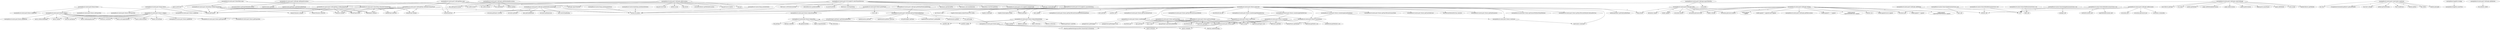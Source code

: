 digraph CallGraph {
    "umontpellier.erl.calculs.part2.Parser::configure" -> "parser::setCompilerOptions";
    "umontpellier.erl.calculs.part2.Parser::configure" -> "JavaCore::getOptions";
    "umontpellier.erl.calculs.part2.Parser::configure" -> "ASTParser::newParser";
    "umontpellier.erl.calculs.part2.Parser::configure" -> "parser::setEnvironment";
    "umontpellier.erl.calculs.part2.Parser::configure" -> "umontpellier.erl.calculs.part2.Parser::getJREPath";
    "umontpellier.erl.calculs.part2.Parser::configure" -> "parser::setBindingsRecovery";
    "umontpellier.erl.calculs.part2.Parser::configure" -> "parser::setKind";
    "umontpellier.erl.calculs.part2.Parser::configure" -> "parser::setUnitName";
    "umontpellier.erl.calculs.part2.Parser::configure" -> "umontpellier.erl.calculs.part2.Parser::getProjectPath";
    "umontpellier.erl.calculs.part2.Parser::configure" -> "parser::setResolveBindings";
    "umontpellier.erl.calculs.Visitor.FieldDeclarationVisitor::visit" -> "visit";
    "umontpellier.erl.calculs.Visitor.FieldDeclarationVisitor::visit" -> "fields::add";
    "umontpellier.erl.calculs.Visitor.MethodDeclarationVisitor::visit" -> "methods::add";
    "umontpellier.erl.calculs.Visitor.MethodDeclarationVisitor::visit" -> "visit";
    "umontpellier.erl.calculs.part1.LineCounter::countLines" -> "line::trim";
    "umontpellier.erl.calculs.part1.LineCounter::countLines" -> "((CompilationUnit)method.getRoot())::getLineNumber" [label="2"];
    "umontpellier.erl.calculs.part1.LineCounter::countLines" -> "line.trim()::isEmpty";
    "umontpellier.erl.calculs.part1.LineCounter::countLines" -> "method::getStartPosition" [label="2"];
    "umontpellier.erl.calculs.part1.LineCounter::countLines" -> "Files::readAllLines";
    "umontpellier.erl.calculs.part1.LineCounter::countLines" -> "method::getRoot" [label="2"];
    "umontpellier.erl.calculs.part1.LineCounter::countLines" -> "file::toPath";
    "umontpellier.erl.calculs.part1.LineCounter::countLines" -> "method::getLength";
    "umontpellier.erl.calculs.part2.Parser::listJavaProjectFiles" -> "umontpellier.erl.calculs.part2.Parser::listJavaFiles";
    "umontpellier.erl.calculs.part2.Parser::listJavaProjectFiles" -> "umontpellier.erl.calculs.part2.Parser::getProjectPath";
    "umontpellier.erl.calculs.part1.ParserMain::verifierCheminProjet" -> "System.err::println";
    "umontpellier.erl.calculs.part1.ParserMain::verifierCheminProjet" -> "System::getProperty" [label="2"];
    "umontpellier.erl.calculs.part1.ParserMain::verifierCheminProjet" -> "cheminUtilisateur::isEmpty" [label="2"];
    "umontpellier.erl.calculs.part1.ParserMain::verifierCheminProjet" -> "inputReader::readLine";
    "umontpellier.erl.calculs.part1.ParserMain::verifierCheminProjet" -> "dossierProjet::exists";
    "umontpellier.erl.calculs.part1.ParserMain::verifierCheminProjet" -> "cheminUtilisateur::endsWith";
    "umontpellier.erl.calculs.part1.Parser::countClasses" -> "parse::accept";
    "umontpellier.erl.calculs.part1.Parser::countClasses" -> "umontpellier.erl.calculs.part1.Parser::parse";
    "umontpellier.erl.calculs.part1.Parser::countClasses" -> "typeVisitor::getTypes";
    "umontpellier.erl.calculs.part1.Parser::countClasses" -> "typeVisitor.getTypes()::size";
    "umontpellier.erl.calculs.InnerDump::printInnerAttributes" -> "System.out::println" [label="2"];
    "umontpellier.erl.calculs.part2.CallGraph::toString" -> "builder.append('\n ').append(methods.size())::append";
    "umontpellier.erl.calculs.part2.CallGraph::toString" -> "invocations::get" [label="2"];
    "umontpellier.erl.calculs.part2.CallGraph::toString" -> "invocations.get(source)::get";
    "umontpellier.erl.calculs.part2.CallGraph::toString" -> "builder.append('\n ').append(getNbInvocations())::append";
    "umontpellier.erl.calculs.part2.CallGraph::toString" -> "builder.append('\n ')::append" [label="2"];
    "umontpellier.erl.calculs.part2.CallGraph::toString" -> "builder.append(' (').append(count)::append";
    "umontpellier.erl.calculs.part2.CallGraph::toString" -> "umontpellier.erl.calculs.part2.CallGraph::getNbInvocations";
    "umontpellier.erl.calculs.part2.CallGraph::toString" -> "builder.append('\t--> ')::append";
    "umontpellier.erl.calculs.part2.CallGraph::toString" -> "builder::append" [label="9"];
    "umontpellier.erl.calculs.part2.CallGraph::toString" -> "invocations.get(source)::keySet";
    "umontpellier.erl.calculs.part2.CallGraph::toString" -> "methods::size";
    "umontpellier.erl.calculs.part2.CallGraph::toString" -> "builder.append(source)::append";
    "umontpellier.erl.calculs.part2.CallGraph::toString" -> "invocations::keySet";
    "umontpellier.erl.calculs.part2.CallGraph::toString" -> "builder.append(' (')::append";
    "umontpellier.erl.calculs.part2.CallGraph::toString" -> "builder::toString";
    "umontpellier.erl.calculs.Dump::printAttributes" -> "System.out::println" [label="5"];
    "umontpellier.erl.calculs.part1.Parser::printCount" -> "umontpellier.erl.calculs.part1.Parser::countAverageFieldsPerClass";
    "umontpellier.erl.calculs.part1.Parser::printCount" -> "umontpellier.erl.calculs.part1.Parser::countClasses";
    "umontpellier.erl.calculs.part1.Parser::printCount" -> "umontpellier.erl.calculs.part1.Parser::getTop10PercentClassesMethods";
    "umontpellier.erl.calculs.part1.Parser::printCount" -> "classMethodCount::get";
    "umontpellier.erl.calculs.part1.Parser::printCount" -> "umontpellier.erl.calculs.part1.Parser::countLines";
    "umontpellier.erl.calculs.part1.Parser::printCount" -> "method::getName";
    "umontpellier.erl.calculs.part1.Parser::printCount" -> "LineCounter::countLines";
    "umontpellier.erl.calculs.part1.Parser::printCount" -> "umontpellier.erl.calculs.part1.Parser::getTop10PercentClassesFields";
    "umontpellier.erl.calculs.part1.Parser::printCount" -> "System.out::println" [label="26"];
    "umontpellier.erl.calculs.part1.Parser::printCount" -> "umontpellier.erl.calculs.part1.Parser::getClassFieldCount";
    "umontpellier.erl.calculs.part1.Parser::printCount" -> "umontpellier.erl.calculs.part1.Parser::countPackages";
    "umontpellier.erl.calculs.part1.Parser::printCount" -> "umontpellier.erl.calculs.part1.Parser::countAverageLinesPerMethod";
    "umontpellier.erl.calculs.part1.Parser::printCount" -> "top10PercentMethodsPerClass::entrySet";
    "umontpellier.erl.calculs.part1.Parser::printCount" -> "umontpellier.erl.calculs.part1.Parser::getMaxParameters";
    "umontpellier.erl.calculs.part1.Parser::printCount" -> "umontpellier.erl.calculs.part1.Parser::getClassMethods";
    "umontpellier.erl.calculs.part1.Parser::printCount" -> "umontpellier.erl.calculs.part1.Parser::getClassesWithMoreThanXMethods";
    "umontpellier.erl.calculs.part1.Parser::printCount" -> "umontpellier.erl.calculs.part1.Parser::listJavaFilesForFolder";
    "umontpellier.erl.calculs.part1.Parser::printCount" -> "umontpellier.erl.calculs.part1.Parser::getTop10PercentMethodsCodeLinePerClass";
    "umontpellier.erl.calculs.part1.Parser::printCount" -> "method.getName()::getFullyQualifiedName";
    "umontpellier.erl.calculs.part1.Parser::printCount" -> "entry::getKey" [label="3"];
    "umontpellier.erl.calculs.part1.Parser::printCount" -> "umontpellier.erl.calculs.part1.Parser::countMethods";
    "umontpellier.erl.calculs.part1.Parser::printCount" -> "umontpellier.erl.calculs.part1.Parser::getTop10PercentClassesBothMethodsAndFields";
    "umontpellier.erl.calculs.part1.Parser::printCount" -> "entry::getValue" [label="3"];
    "umontpellier.erl.calculs.part1.Parser::printCount" -> "javaFiles::size";
    "umontpellier.erl.calculs.part1.Parser::printCount" -> "umontpellier.erl.calculs.part1.Parser::countAverageMethodsPerClass";
    "umontpellier.erl.calculs.part1.Parser::printCount" -> "umontpellier.erl.calculs.part1.Parser::getClassMethodCount";
    "umontpellier.erl.calculs.part1.Parser::printCount" -> "String::format" [label="3"];
    "umontpellier.erl.calculs.Visitor.TypeDeclarationVisitor::visit" -> "types::add";
    "umontpellier.erl.calculs.Visitor.TypeDeclarationVisitor::visit" -> "visit";
    "umontpellier.erl.AppTest::testApp" -> "umontpellier.erl.AppTest::assertTrue";
    "umontpellier.erl.calculs.part2.GUI.GraphGUI::convertDotToSvg" -> "e::printStackTrace";
    "umontpellier.erl.calculs.part2.GUI.GraphGUI::convertDotToSvg" -> "Graphviz::fromGraph";
    "umontpellier.erl.calculs.part2.GUI.GraphGUI::convertDotToSvg" -> "Graphviz.fromGraph(g)::render";
    "umontpellier.erl.calculs.part2.GUI.GraphGUI::convertDotToSvg" -> "new Parser()::read";
    "umontpellier.erl.calculs.part2.GUI.GraphGUI::convertDotToSvg" -> "System.out::println";
    "umontpellier.erl.calculs.part2.GUI.GraphGUI::convertDotToSvg" -> "Graphviz.fromGraph(g).render(Format.SVG)::toFile";
    "umontpellier.erl.calculs.part2.CallGraph::addSuperInvocations" -> "this::addMethod";
    "umontpellier.erl.calculs.part2.CallGraph::addSuperInvocations" -> "this::addInvocation";
    "umontpellier.erl.calculs.part2.CallGraph::addSuperInvocations" -> "invocationCollector::getSuperMethodInvocations";
    "umontpellier.erl.calculs.part2.CallGraph::addSuperInvocations" -> "superInvocation::getName";
    "umontpellier.erl.calculs.part2.CallGraph::addSuperInvocations" -> "superInvocation.getName()::getFullyQualifiedName";
    "umontpellier.erl.calculs.part1.Parser::countPackages" -> "packageVisitor.getPackages()::size";
    "umontpellier.erl.calculs.part1.Parser::countPackages" -> "parse::accept";
    "umontpellier.erl.calculs.part1.Parser::countPackages" -> "umontpellier.erl.calculs.part1.Parser::parse";
    "umontpellier.erl.calculs.part1.Parser::countPackages" -> "packageVisitor::getPackages";
    "umontpellier.erl.calculs.part1.Parser::Parser" -> "umontpellier.erl.calculs.part1.Parser::setJREPath";
    "umontpellier.erl.calculs.part1.Parser::Parser" -> "System::getProperty";
    "umontpellier.erl.calculs.part1.Parser::Parser" -> "umontpellier.erl.calculs.part1.Parser::setProjectPath";
    "umontpellier.erl.calculs.part1.Parser::Parser" -> "umontpellier.erl.calculs.part1.Parser::configure";
    "umontpellier.erl.calculs.part2.GUI.GraphGUI::selectProjectDirectory" -> "fileChooser::setFileSelectionMode";
    "umontpellier.erl.calculs.part2.GUI.GraphGUI::selectProjectDirectory" -> "selectedDirectory::getAbsolutePath" [label="3"];
    "umontpellier.erl.calculs.part2.GUI.GraphGUI::selectProjectDirectory" -> "ex::printStackTrace";
    "umontpellier.erl.calculs.part2.GUI.GraphGUI::selectProjectDirectory" -> "fileChooser::showOpenDialog";
    "umontpellier.erl.calculs.part2.GUI.GraphGUI::selectProjectDirectory" -> "fileChooser::getSelectedFile";
    "umontpellier.erl.calculs.part2.GUI.GraphGUI::selectProjectDirectory" -> "fileChooser::setCurrentDirectory";
    "umontpellier.erl.calculs.part2.GUI.GraphGUI::selectProjectDirectory" -> "JOptionPane::showMessageDialog";
    "umontpellier.erl.calculs.part2.GUI.GraphGUI::selectProjectDirectory" -> "umontpellier.erl.calculs.part2.GUI.GraphGUI::displayGraph";
    "umontpellier.erl.calculs.part2.GUI.GraphGUI::selectProjectDirectory" -> "callGraph::exportToDotFile";
    "umontpellier.erl.calculs.part2.GUI.GraphGUI::selectProjectDirectory" -> "System::getProperty";
    "umontpellier.erl.calculs.part2.GUI.GraphGUI::selectProjectDirectory" -> "System.out::println" [label="2"];
    "umontpellier.erl.calculs.part2.GUI.GraphGUI::selectProjectDirectory" -> "umontpellier.erl.calculs.part2.GUI.GraphGUI::convertDotToSvg";
    "umontpellier.erl.calculs.part2.GUI.GraphGUI::selectProjectDirectory" -> "CallGraph::createCallGraph";
    "umontpellier.erl.calculs.part2.CallGraph::getMethodFullyQualifiedName" -> "umontpellier.erl.calculs.part2.CallGraph::getClassFullyQualifiedName";
    "umontpellier.erl.calculs.part2.CallGraph::getMethodFullyQualifiedName" -> "method::getName";
    "umontpellier.erl.calculs.part1.Parser::countAverageLinesPerMethod" -> "umontpellier.erl.calculs.part1.Parser::countMethods";
    "umontpellier.erl.calculs.part1.Parser::countAverageLinesPerMethod" -> "umontpellier.erl.calculs.part1.Parser::countLines";
    "umontpellier.erl.calculs.part2.CallGraphMain::main" -> "e::printStackTrace";
    "umontpellier.erl.calculs.part2.CallGraphMain::main" -> "callGraph::exportToDotFile";
    "umontpellier.erl.calculs.part2.CallGraphMain::main" -> "umontpellier.erl.calculs.part2.CallGraphMain::verifierCheminProjet";
    "umontpellier.erl.calculs.part2.CallGraphMain::main" -> "umontpellier.erl.calculs.part2.CallGraphMain::demanderCheminProjet";
    "umontpellier.erl.calculs.part2.CallGraphMain::main" -> "System.out::println" [label="2"];
    "umontpellier.erl.calculs.part2.CallGraphMain::main" -> "CallGraph::createCallGraph";
    "umontpellier.erl.calculs.part2.CallGraph::toDot" -> "builder::append" [label="4"];
    "umontpellier.erl.calculs.part2.CallGraph::toDot" -> "invocations.get(source)::keySet";
    "umontpellier.erl.calculs.part2.CallGraph::toDot" -> "invocations::get" [label="2"];
    "umontpellier.erl.calculs.part2.CallGraph::toDot" -> "invocations.get(source)::get";
    "umontpellier.erl.calculs.part2.CallGraph::toDot" -> "destination::replace";
    "umontpellier.erl.calculs.part2.CallGraph::toDot" -> "invocations::keySet";
    "umontpellier.erl.calculs.part2.CallGraph::toDot" -> "String::format" [label="2"];
    "umontpellier.erl.calculs.part2.CallGraph::toDot" -> "builder::toString";
    "umontpellier.erl.calculs.Visitor.MethodInvocationsVisitor::visit" -> "methodInvocations::add";
    "umontpellier.erl.calculs.Visitor.MethodInvocationsVisitor::visit" -> "visit" [label="2"];
    "umontpellier.erl.calculs.Visitor.MethodInvocationsVisitor::visit" -> "superMethodInvocations::add";
    "umontpellier.erl.calculs.part1.Parser::getClassMethods" -> "classMethods::put";
    "umontpellier.erl.calculs.part1.Parser::getClassMethods" -> "type::getName";
    "umontpellier.erl.calculs.part1.Parser::getClassMethods" -> "methodVisitor::getMethods";
    "umontpellier.erl.calculs.part1.Parser::getClassMethods" -> "parse::accept";
    "umontpellier.erl.calculs.part1.Parser::getClassMethods" -> "umontpellier.erl.calculs.part1.Parser::parse";
    "umontpellier.erl.calculs.part1.Parser::getClassMethods" -> "typeVisitor::getTypes";
    "umontpellier.erl.calculs.part1.Parser::getClassMethods" -> "type.getName()::getFullyQualifiedName";
    "umontpellier.erl.calculs.part1.Parser::getClassMethods" -> "type::accept";
    "umontpellier.erl.calculs.part1.Parser::listJavaFilesForFolder" -> "javaFiles::add";
    "umontpellier.erl.calculs.part1.Parser::listJavaFilesForFolder" -> "fileEntry.getName()::endsWith";
    "umontpellier.erl.calculs.part1.Parser::listJavaFilesForFolder" -> "umontpellier.erl.calculs.part1.Parser::listJavaFilesForFolder";
    "umontpellier.erl.calculs.part1.Parser::listJavaFilesForFolder" -> "javaFiles::addAll";
    "umontpellier.erl.calculs.part1.Parser::listJavaFilesForFolder" -> "fileEntry::getName";
    "umontpellier.erl.calculs.part1.Parser::listJavaFilesForFolder" -> "folder::isDirectory";
    "umontpellier.erl.calculs.part1.Parser::listJavaFilesForFolder" -> "folder::listFiles";
    "umontpellier.erl.calculs.part1.Parser::listJavaFilesForFolder" -> "fileEntry::isDirectory";
    "umontpellier.erl.calculs.part1.ParserMain::demanderCheminProjet" -> "System.err::println";
    "umontpellier.erl.calculs.part1.ParserMain::demanderCheminProjet" -> "System::getProperty" [label="2"];
    "umontpellier.erl.calculs.part1.ParserMain::demanderCheminProjet" -> "inputReader::readLine" [label="2"];
    "umontpellier.erl.calculs.part1.ParserMain::demanderCheminProjet" -> "cheminProjet::endsWith" [label="2"];
    "umontpellier.erl.calculs.part1.ParserMain::demanderCheminProjet" -> "System.out::println" [label="2"];
    "umontpellier.erl.calculs.part1.ParserMain::demanderCheminProjet" -> "cheminProjet::isEmpty" [label="2"];
    "umontpellier.erl.calculs.part1.ParserMain::demanderCheminProjet" -> "dossierProjet::exists";
    "umontpellier.erl.calculs.part1.ParserMain::main" -> "e::printStackTrace";
    "umontpellier.erl.calculs.part1.ParserMain::main" -> "parser::printCount";
    "umontpellier.erl.calculs.part1.ParserMain::main" -> "umontpellier.erl.calculs.part1.ParserMain::verifierCheminProjet";
    "umontpellier.erl.calculs.part1.ParserMain::main" -> "umontpellier.erl.calculs.part1.ParserMain::demanderCheminProjet";
    "umontpellier.erl.calculs.part2.CallGraph::addInvocation" -> "methods::add" [label="2"];
    "umontpellier.erl.calculs.part2.CallGraph::addInvocation" -> "invocations::get";
    "umontpellier.erl.calculs.part2.CallGraph::addInvocation" -> "invocations::put";
    "umontpellier.erl.calculs.part2.CallGraph::addInvocation" -> "invocations.get(source)::put";
    "umontpellier.erl.calculs.part2.CallGraph::addInvocation" -> "invocations::containsKey";
    "umontpellier.erl.calculs.part2.CallGraph::getClassFullyQualifiedName" -> "root::getPackage" [label="2"];
    "umontpellier.erl.calculs.part2.CallGraph::getClassFullyQualifiedName" -> "typeDeclaration::getRoot" [label="2"];
    "umontpellier.erl.calculs.part2.CallGraph::getClassFullyQualifiedName" -> "typeDeclaration.getRoot()::getClass";
    "umontpellier.erl.calculs.part2.CallGraph::getClassFullyQualifiedName" -> "root.getPackage().getName()::getFullyQualifiedName";
    "umontpellier.erl.calculs.part2.CallGraph::getClassFullyQualifiedName" -> "typeDeclaration::getName";
    "umontpellier.erl.calculs.part2.CallGraph::getClassFullyQualifiedName" -> "root.getPackage()::getName";
    "umontpellier.erl.calculs.part2.CallGraph::getClassFullyQualifiedName" -> "typeDeclaration.getName()::getIdentifier";
    "umontpellier.erl.calculs.part1.Parser::countMethods" -> "methodVisitor::getMethods";
    "umontpellier.erl.calculs.part1.Parser::countMethods" -> "parse::accept";
    "umontpellier.erl.calculs.part1.Parser::countMethods" -> "umontpellier.erl.calculs.part1.Parser::parse";
    "umontpellier.erl.calculs.part1.Parser::countMethods" -> "methodVisitor.getMethods()::size";
    "umontpellier.erl.calculs.part1.Parser::getClassFields" -> "type::getName";
    "umontpellier.erl.calculs.part1.Parser::getClassFields" -> "classFields::put";
    "umontpellier.erl.calculs.part1.Parser::getClassFields" -> "fieldVisitor::getFields";
    "umontpellier.erl.calculs.part1.Parser::getClassFields" -> "parse::accept";
    "umontpellier.erl.calculs.part1.Parser::getClassFields" -> "umontpellier.erl.calculs.part1.Parser::parse";
    "umontpellier.erl.calculs.part1.Parser::getClassFields" -> "typeVisitor::getTypes";
    "umontpellier.erl.calculs.part1.Parser::getClassFields" -> "type.getName()::getFullyQualifiedName";
    "umontpellier.erl.calculs.part1.Parser::getClassFields" -> "type::accept";
    "umontpellier.erl.calculs.part2.CallGraphMain::verifierCheminProjet" -> "System.err::println";
    "umontpellier.erl.calculs.part2.CallGraphMain::verifierCheminProjet" -> "System::getProperty" [label="2"];
    "umontpellier.erl.calculs.part2.CallGraphMain::verifierCheminProjet" -> "cheminUtilisateur::isEmpty" [label="2"];
    "umontpellier.erl.calculs.part2.CallGraphMain::verifierCheminProjet" -> "inputReader::readLine";
    "umontpellier.erl.calculs.part2.CallGraphMain::verifierCheminProjet" -> "dossierProjet::exists";
    "umontpellier.erl.calculs.part2.CallGraphMain::verifierCheminProjet" -> "cheminUtilisateur::endsWith";
    "umontpellier.erl.calculs.part2.CallGraph::getMethodInvocationName" -> "umontpellier.erl.calculs.part2.CallGraph::getClassFullyQualifiedName";
    "umontpellier.erl.calculs.part2.CallGraph::getMethodInvocationName" -> "invocation::getExpression";
    "umontpellier.erl.calculs.part2.CallGraph::getMethodInvocationName" -> "expr::resolveTypeBinding";
    "umontpellier.erl.calculs.part2.CallGraph::getMethodInvocationName" -> "invocation.getName()::toString" [label="3"];
    "umontpellier.erl.calculs.part2.CallGraph::getMethodInvocationName" -> "invocation::getName" [label="3"];
    "umontpellier.erl.calculs.part2.CallGraph::getMethodInvocationName" -> "type::getQualifiedName";
    "umontpellier.erl.calculs.part2.CallGraph::exportToDotFile" -> "umontpellier.erl.calculs.part2.CallGraph::toDot";
    "umontpellier.erl.calculs.part2.CallGraph::exportToDotFile" -> "out::println";
    "umontpellier.erl.calculs.part1.Parser::configure" -> "parser::setCompilerOptions";
    "umontpellier.erl.calculs.part1.Parser::configure" -> "JavaCore::getOptions";
    "umontpellier.erl.calculs.part1.Parser::configure" -> "ASTParser::newParser";
    "umontpellier.erl.calculs.part1.Parser::configure" -> "parser::setEnvironment";
    "umontpellier.erl.calculs.part1.Parser::configure" -> "parser::setBindingsRecovery";
    "umontpellier.erl.calculs.part1.Parser::configure" -> "umontpellier.erl.calculs.part1.Parser::getJREPath";
    "umontpellier.erl.calculs.part1.Parser::configure" -> "parser::setKind";
    "umontpellier.erl.calculs.part1.Parser::configure" -> "parser::setUnitName";
    "umontpellier.erl.calculs.part1.Parser::configure" -> "parser::setResolveBindings";
    "umontpellier.erl.calculs.part1.Parser::configure" -> "umontpellier.erl.calculs.part1.Parser::getProjectPath";
    "umontpellier.erl.calculs.Dump::printInnerAttributes" -> "System.out::println" [label="2"];
    "umontpellier.erl.calculs.part1.Parser::countAverageFieldsPerClass" -> "umontpellier.erl.calculs.part1.Parser::countFields";
    "umontpellier.erl.calculs.part1.Parser::countAverageFieldsPerClass" -> "umontpellier.erl.calculs.part1.Parser::countClasses";
    "umontpellier.erl.calculs.part2.CallGraph::addMethod" -> "methods::add";
    "umontpellier.erl.calculs.part2.CallGraph::createCallGraph" -> "classCollector::getTypes";
    "umontpellier.erl.calculs.part2.CallGraph::createCallGraph" -> "cls::accept";
    "umontpellier.erl.calculs.part2.CallGraph::createCallGraph" -> "partial::getMethods";
    "umontpellier.erl.calculs.part2.CallGraph::createCallGraph" -> "graph::addMethodAndInvocations";
    "umontpellier.erl.calculs.part2.CallGraph::createCallGraph" -> "graph::addInvocations";
    "umontpellier.erl.calculs.part2.CallGraph::createCallGraph" -> "partial::getInvocations";
    "umontpellier.erl.calculs.part2.CallGraph::createCallGraph" -> "graph.parser::parseProject";
    "umontpellier.erl.calculs.part2.CallGraph::createCallGraph" -> "CallGraph::createCallGraph";
    "umontpellier.erl.calculs.part2.CallGraph::createCallGraph" -> "graph::addMethods";
    "umontpellier.erl.calculs.part2.CallGraph::createCallGraph" -> "cUnit::accept";
    "umontpellier.erl.calculs.part2.CallGraph::createCallGraph" -> "methodCollector::getMethods";
    "umontpellier.erl.calculs.part1.Parser::parse" -> "parser::setSource";
    "umontpellier.erl.calculs.part1.Parser::parse" -> "FileUtils.readFileToString(sourceFile,(Charset)null)::toCharArray";
    "umontpellier.erl.calculs.part1.Parser::parse" -> "FileUtils::readFileToString";
    "umontpellier.erl.calculs.part1.Parser::parse" -> "parser::createAST";
    "umontpellier.erl.calculs.part2.CallGraphMain::demanderCheminProjet" -> "System.err::println";
    "umontpellier.erl.calculs.part2.CallGraphMain::demanderCheminProjet" -> "System::getProperty" [label="2"];
    "umontpellier.erl.calculs.part2.CallGraphMain::demanderCheminProjet" -> "inputReader::readLine" [label="2"];
    "umontpellier.erl.calculs.part2.CallGraphMain::demanderCheminProjet" -> "cheminProjet::endsWith" [label="2"];
    "umontpellier.erl.calculs.part2.CallGraphMain::demanderCheminProjet" -> "System.out::println" [label="2"];
    "umontpellier.erl.calculs.part2.CallGraphMain::demanderCheminProjet" -> "cheminProjet::isEmpty" [label="2"];
    "umontpellier.erl.calculs.part2.CallGraphMain::demanderCheminProjet" -> "dossierProjet::exists";
    "umontpellier.erl.calculs.part2.Parser::Parser" -> "umontpellier.erl.calculs.part2.Parser::configure";
    "umontpellier.erl.calculs.part2.Parser::Parser" -> "System::getProperty";
    "umontpellier.erl.calculs.part2.Parser::Parser" -> "umontpellier.erl.calculs.part2.Parser::setProjectPath";
    "umontpellier.erl.calculs.part2.Parser::Parser" -> "umontpellier.erl.calculs.part2.Parser::setJREPath";
    "umontpellier.erl.calculs.Visitor.PackageDeclarationVisitor::visit" -> "packages::add";
    "umontpellier.erl.calculs.Visitor.PackageDeclarationVisitor::visit" -> "visit";
    "umontpellier.erl.calculs.part2.CallGraph::addMethodAndInvocations" -> "umontpellier.erl.calculs.part2.CallGraph::getMethodFullyQualifiedName";
    "umontpellier.erl.calculs.part2.CallGraph::addMethodAndInvocations" -> "method::getBody";
    "umontpellier.erl.calculs.part2.CallGraph::addMethodAndInvocations" -> "this::addMethod";
    "umontpellier.erl.calculs.part2.CallGraph::addMethodAndInvocations" -> "this::addInvocations";
    "umontpellier.erl.calculs.part2.CallGraph::addMethodAndInvocations" -> "this::addSuperInvocations";
    "umontpellier.erl.calculs.part1.Parser::countLines" -> "LineCounter::countLines";
    "umontpellier.erl.calculs.part2.CallGraph::addInvocations" -> "map.get(source)::keySet";
    "umontpellier.erl.calculs.part2.CallGraph::addInvocations" -> "map::get" [label="2"];
    "umontpellier.erl.calculs.part2.CallGraph::addInvocations" -> "map.get(source)::get";
    "umontpellier.erl.calculs.part2.CallGraph::addInvocations" -> "umontpellier.erl.calculs.part2.CallGraph::getMethodInvocationName";
    "umontpellier.erl.calculs.part2.CallGraph::addInvocations" -> "this::addMethod";
    "umontpellier.erl.calculs.part2.CallGraph::addInvocations" -> "this::addInvocation" [label="2"];
    "umontpellier.erl.calculs.part2.CallGraph::addInvocations" -> "method::accept";
    "umontpellier.erl.calculs.part2.CallGraph::addInvocations" -> "map::keySet";
    "umontpellier.erl.calculs.part2.CallGraph::addInvocations" -> "invocationCollector::getMethodInvocations";
    "umontpellier.erl.calculs.part2.Parser::parse" -> "parser::setSource";
    "umontpellier.erl.calculs.part2.Parser::parse" -> "FileUtils.readFileToString(sourceFile,(Charset)null)::toCharArray";
    "umontpellier.erl.calculs.part2.Parser::parse" -> "FileUtils::readFileToString";
    "umontpellier.erl.calculs.part2.Parser::parse" -> "parser::createAST";
    "umontpellier.erl.calculs.part1.Parser::countFields" -> "fieldVisitor::getFields";
    "umontpellier.erl.calculs.part1.Parser::countFields" -> "fieldVisitor.getFields()::size";
    "umontpellier.erl.calculs.part1.Parser::countFields" -> "parse::accept";
    "umontpellier.erl.calculs.part1.Parser::countFields" -> "umontpellier.erl.calculs.part1.Parser::parse";
    "umontpellier.erl.calculs.part2.Parser::listJavaFiles" -> "file::getAbsolutePath";
    "umontpellier.erl.calculs.part2.Parser::listJavaFiles" -> "Objects::requireNonNull";
    "umontpellier.erl.calculs.part2.Parser::listJavaFiles" -> "umontpellier.erl.calculs.part2.Parser::listJavaFiles";
    "umontpellier.erl.calculs.part2.Parser::listJavaFiles" -> "javaFiles::add";
    "umontpellier.erl.calculs.part2.Parser::listJavaFiles" -> "file::isDirectory";
    "umontpellier.erl.calculs.part2.Parser::listJavaFiles" -> "file::getName";
    "umontpellier.erl.calculs.part2.Parser::listJavaFiles" -> "javaFiles::addAll";
    "umontpellier.erl.calculs.part2.Parser::listJavaFiles" -> "folder::listFiles";
    "umontpellier.erl.calculs.part2.Parser::listJavaFiles" -> "fileName::endsWith";
    "umontpellier.erl.calculs.part2.CallGraph::addMethods" -> "this.methods::addAll";
    "umontpellier.erl.calculs.part2.Parser::parseProject" -> "cUnits::add";
    "umontpellier.erl.calculs.part2.Parser::parseProject" -> "umontpellier.erl.calculs.part2.Parser::listJavaProjectFiles";
    "umontpellier.erl.calculs.part2.Parser::parseProject" -> "umontpellier.erl.calculs.part2.Parser::parse";
    "umontpellier.erl.calculs.part1.Parser::countAverageMethodsPerClass" -> "umontpellier.erl.calculs.part1.Parser::countMethods";
    "umontpellier.erl.calculs.part1.Parser::countAverageMethodsPerClass" -> "umontpellier.erl.calculs.part1.Parser::countClasses";
}

